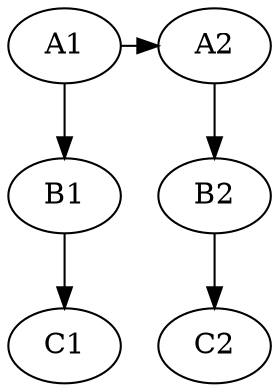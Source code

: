 digraph G {
    graph [
        rankdir=TB
    ];
    A1 -> B1; B1 -> C1;
    A2 -> B2; B2 -> C2;
    A1 -> A2;
    {rankdir=LR; rank=same; A1, A2;}
}